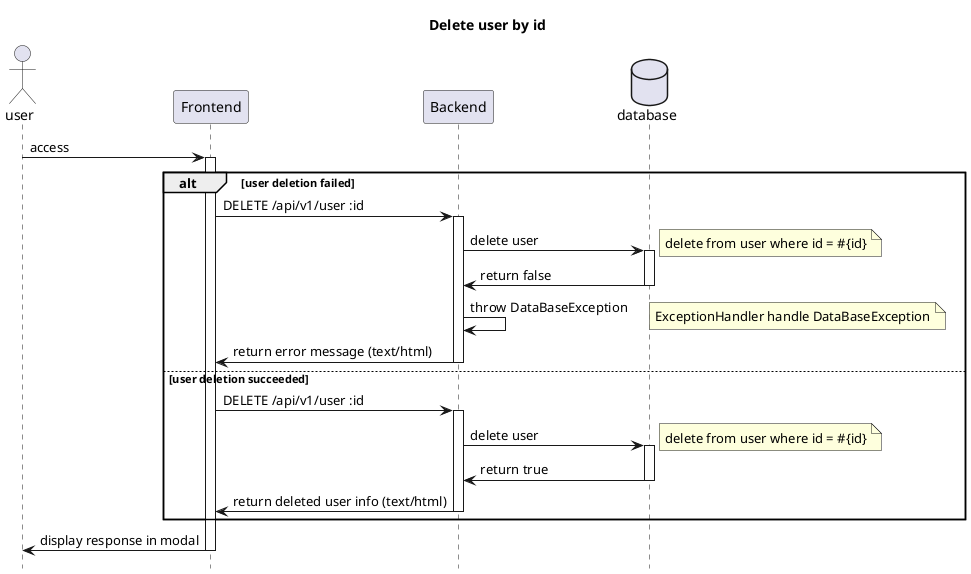 @startuml Delete user by id
title Delete user by id

hide footbox
actor user
Participant Frontend as FE
Participant Backend as BE
database database as DB

user -> FE : access
activate FE
  alt user deletion failed
    FE -> BE : DELETE /api/v1/user :id
    activate BE
      BE -> DB : delete user
      activate DB
        note right
          delete from user where id = #{id}
        end note
        DB -> BE : return false
      deactivate DB
      BE -> BE : throw DataBaseException
      note right
        ExceptionHandler handle DataBaseException
      end note
      BE -> FE : return error message (text/html)
    deactivate BE
  else user deletion succeeded
    FE -> BE : DELETE /api/v1/user :id
    activate BE
      BE -> DB : delete user
      activate DB
        note right
          delete from user where id = #{id}
        end note
        DB -> BE : return true
      deactivate DB
      BE -> FE : return deleted user info (text/html)
    deactivate BE
  end
FE -> user : display response in modal
deactivate FE

@enduml